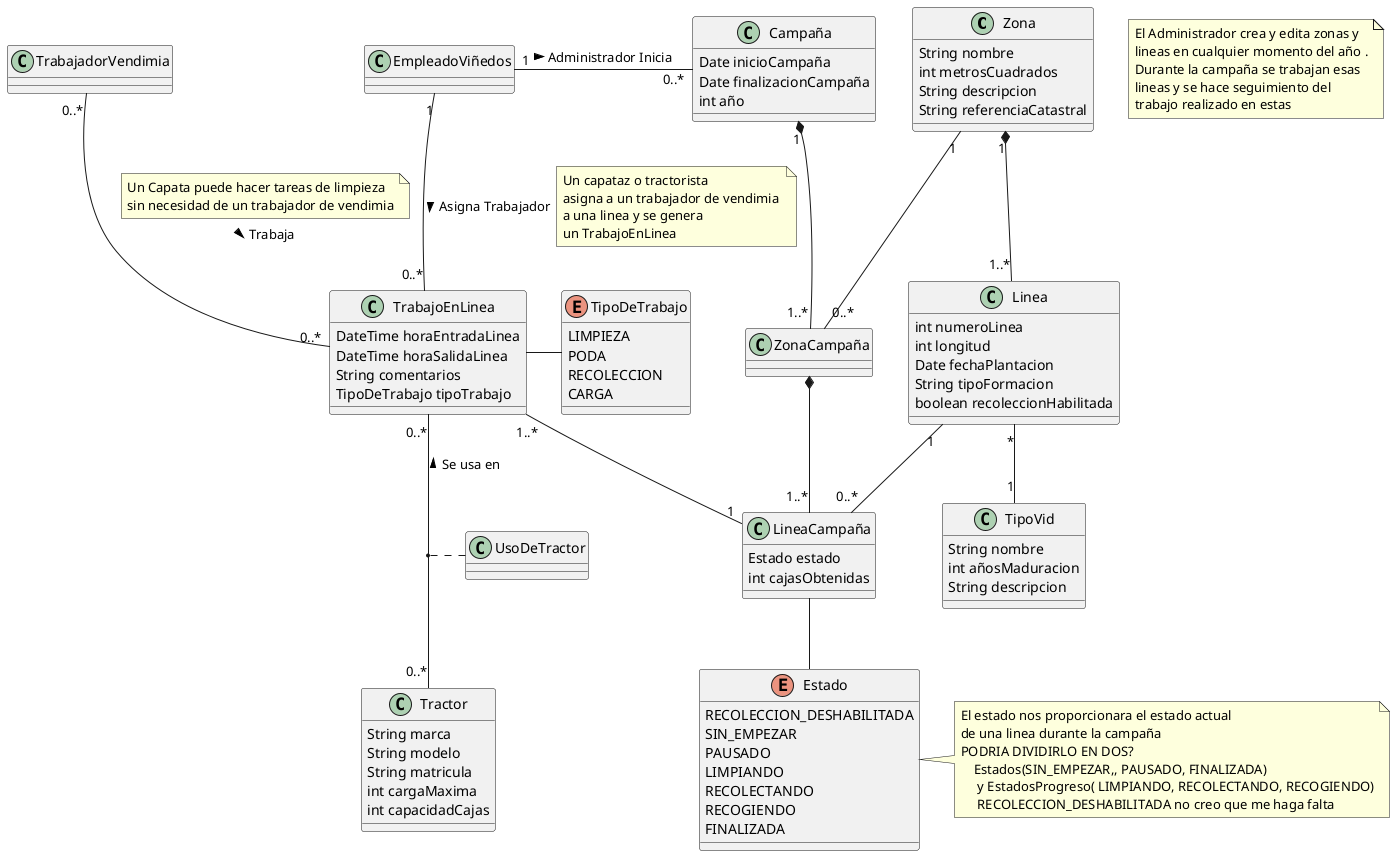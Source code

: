 @startuml CapaPersistencia1


class Zona {
    String nombre
    int metrosCuadrados
    String descripcion
    String referenciaCatastral
    

}

note as N1
    El Administrador crea y edita zonas y 
    lineas en cualquier momento del año .
    Durante la campaña se trabajan esas 
    lineas y se hace seguimiento del
    trabajo realizado en estas
end note
class Linea {
    int numeroLinea
    int longitud
    Date fechaPlantacion
    String tipoFormacion
    boolean recoleccionHabilitada
}

class TipoVid{
    String nombre
    int añosMaduracion
    String descripcion
}

class TrabajadorVendimia{

}


class TrabajoEnLinea{
    DateTime horaEntradaLinea
    DateTime horaSalidaLinea
    String comentarios
    TipoDeTrabajo tipoTrabajo
}

Enum TipoDeTrabajo{
    LIMPIEZA
    PODA
    RECOLECCION
    CARGA

}

class Campaña{
    Date inicioCampaña
    Date finalizacionCampaña
    int año

}

class LineaCampaña{
    Estado estado
    int cajasObtenidas
}

enum Estado{
    RECOLECCION_DESHABILITADA
    SIN_EMPEZAR
    PAUSADO
    LIMPIANDO
    RECOLECTANDO
    RECOGIENDO
    FINALIZADA
}
note right of Estado
    El estado nos proporcionara el estado actual 
    de una linea durante la campaña
    PODRIA DIVIDIRLO EN DOS? 
        Estados(SIN_EMPEZAR,, PAUSADO, FINALIZADA)
         y EstadosProgreso( LIMPIANDO, RECOLECTANDO, RECOGIENDO)
         RECOLECCION_DESHABILITADA no creo que me haga falta
end note

class ZonaCampaña{
    
}


class EmpleadoViñedos{
}

class Tractor{
    String marca
    String modelo
    String matricula
    int cargaMaxima
    int capacidadCajas
}

class UsoDeTractor{
    
}
 

TrabajoEnLinea "0..*" -up- "0..*" Tractor : > Se usa en 

(TrabajoEnLinea,Tractor) ..  UsoDeTractor

EmpleadoViñedos "1" -- "0..*" TrabajoEnLinea : Asigna Trabajador >
note right on link
    Un capataz o tractorista
    asigna a un trabajador de vendimia 
    a una linea y se genera
    un TrabajoEnLinea
end note

EmpleadoViñedos "1  "-right- "0..*" Campaña : Administrador Inicia >

TrabajadorVendimia "0..*" -- "0..*" TrabajoEnLinea : Trabaja >
note top on link
    Un Capata puede hacer tareas de limpieza 
    sin necesidad de un trabajador de vendimia
end note


' EmpleadoViñedos "1" -- "0..*" Zona : administra >

Zona "1" *-- "1..*" Linea
Linea "*" -- "1" TipoVid


TrabajoEnLinea "1..*" --  "1" LineaCampaña

TrabajoEnLinea -right- TipoDeTrabajo

Linea "1" --  "0..*" LineaCampaña
Zona "1" -- "0..*"  ZonaCampaña 

LineaCampaña -- Estado

Campaña "1" *-- "1..*" ZonaCampaña
ZonaCampaña *-- "1..*" LineaCampaña 





' Problema: Que pasa si una linea es deshabilitada a mitad de campaña? DEBE DESHABILITARSE de la campaña si no se hizo recoleccion. PROBAR ESTO

@enduml
